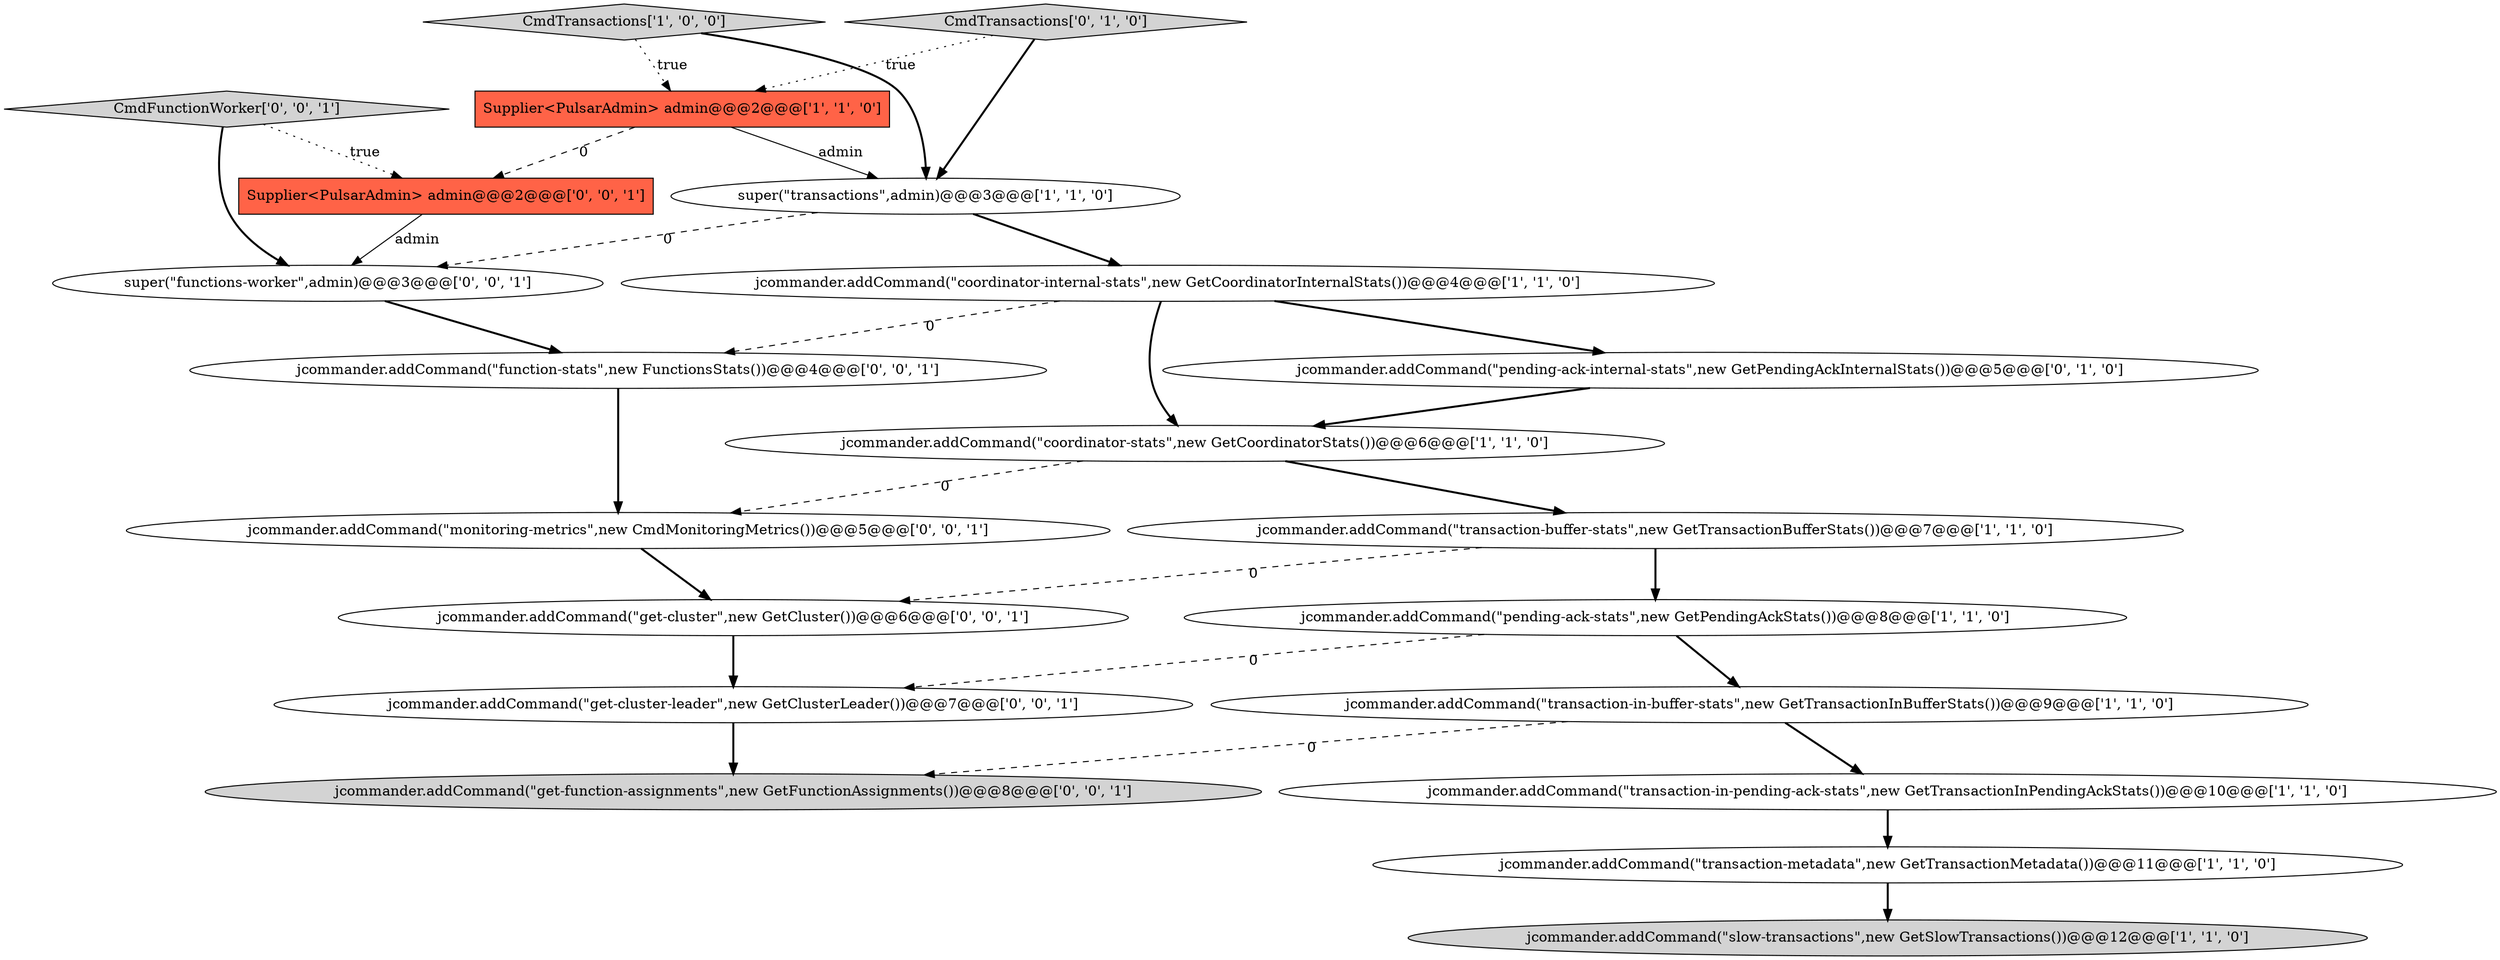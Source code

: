 digraph {
4 [style = filled, label = "Supplier<PulsarAdmin> admin@@@2@@@['1', '1', '0']", fillcolor = tomato, shape = box image = "AAA0AAABBB1BBB"];
19 [style = filled, label = "jcommander.addCommand(\"get-cluster-leader\",new GetClusterLeader())@@@7@@@['0', '0', '1']", fillcolor = white, shape = ellipse image = "AAA0AAABBB3BBB"];
10 [style = filled, label = "CmdTransactions['1', '0', '0']", fillcolor = lightgray, shape = diamond image = "AAA0AAABBB1BBB"];
18 [style = filled, label = "jcommander.addCommand(\"function-stats\",new FunctionsStats())@@@4@@@['0', '0', '1']", fillcolor = white, shape = ellipse image = "AAA0AAABBB3BBB"];
17 [style = filled, label = "super(\"functions-worker\",admin)@@@3@@@['0', '0', '1']", fillcolor = white, shape = ellipse image = "AAA0AAABBB3BBB"];
16 [style = filled, label = "jcommander.addCommand(\"get-function-assignments\",new GetFunctionAssignments())@@@8@@@['0', '0', '1']", fillcolor = lightgray, shape = ellipse image = "AAA0AAABBB3BBB"];
20 [style = filled, label = "CmdFunctionWorker['0', '0', '1']", fillcolor = lightgray, shape = diamond image = "AAA0AAABBB3BBB"];
2 [style = filled, label = "jcommander.addCommand(\"coordinator-stats\",new GetCoordinatorStats())@@@6@@@['1', '1', '0']", fillcolor = white, shape = ellipse image = "AAA0AAABBB1BBB"];
3 [style = filled, label = "jcommander.addCommand(\"slow-transactions\",new GetSlowTransactions())@@@12@@@['1', '1', '0']", fillcolor = lightgray, shape = ellipse image = "AAA0AAABBB1BBB"];
15 [style = filled, label = "jcommander.addCommand(\"monitoring-metrics\",new CmdMonitoringMetrics())@@@5@@@['0', '0', '1']", fillcolor = white, shape = ellipse image = "AAA0AAABBB3BBB"];
8 [style = filled, label = "jcommander.addCommand(\"coordinator-internal-stats\",new GetCoordinatorInternalStats())@@@4@@@['1', '1', '0']", fillcolor = white, shape = ellipse image = "AAA0AAABBB1BBB"];
13 [style = filled, label = "jcommander.addCommand(\"get-cluster\",new GetCluster())@@@6@@@['0', '0', '1']", fillcolor = white, shape = ellipse image = "AAA0AAABBB3BBB"];
1 [style = filled, label = "jcommander.addCommand(\"transaction-in-buffer-stats\",new GetTransactionInBufferStats())@@@9@@@['1', '1', '0']", fillcolor = white, shape = ellipse image = "AAA0AAABBB1BBB"];
0 [style = filled, label = "super(\"transactions\",admin)@@@3@@@['1', '1', '0']", fillcolor = white, shape = ellipse image = "AAA0AAABBB1BBB"];
5 [style = filled, label = "jcommander.addCommand(\"transaction-metadata\",new GetTransactionMetadata())@@@11@@@['1', '1', '0']", fillcolor = white, shape = ellipse image = "AAA0AAABBB1BBB"];
7 [style = filled, label = "jcommander.addCommand(\"transaction-in-pending-ack-stats\",new GetTransactionInPendingAckStats())@@@10@@@['1', '1', '0']", fillcolor = white, shape = ellipse image = "AAA0AAABBB1BBB"];
11 [style = filled, label = "CmdTransactions['0', '1', '0']", fillcolor = lightgray, shape = diamond image = "AAA0AAABBB2BBB"];
14 [style = filled, label = "Supplier<PulsarAdmin> admin@@@2@@@['0', '0', '1']", fillcolor = tomato, shape = box image = "AAA0AAABBB3BBB"];
9 [style = filled, label = "jcommander.addCommand(\"pending-ack-stats\",new GetPendingAckStats())@@@8@@@['1', '1', '0']", fillcolor = white, shape = ellipse image = "AAA0AAABBB1BBB"];
6 [style = filled, label = "jcommander.addCommand(\"transaction-buffer-stats\",new GetTransactionBufferStats())@@@7@@@['1', '1', '0']", fillcolor = white, shape = ellipse image = "AAA0AAABBB1BBB"];
12 [style = filled, label = "jcommander.addCommand(\"pending-ack-internal-stats\",new GetPendingAckInternalStats())@@@5@@@['0', '1', '0']", fillcolor = white, shape = ellipse image = "AAA1AAABBB2BBB"];
4->14 [style = dashed, label="0"];
8->18 [style = dashed, label="0"];
8->12 [style = bold, label=""];
13->19 [style = bold, label=""];
17->18 [style = bold, label=""];
11->0 [style = bold, label=""];
12->2 [style = bold, label=""];
6->13 [style = dashed, label="0"];
0->8 [style = bold, label=""];
2->15 [style = dashed, label="0"];
6->9 [style = bold, label=""];
19->16 [style = bold, label=""];
9->19 [style = dashed, label="0"];
8->2 [style = bold, label=""];
10->4 [style = dotted, label="true"];
15->13 [style = bold, label=""];
0->17 [style = dashed, label="0"];
1->16 [style = dashed, label="0"];
2->6 [style = bold, label=""];
7->5 [style = bold, label=""];
20->17 [style = bold, label=""];
11->4 [style = dotted, label="true"];
14->17 [style = solid, label="admin"];
5->3 [style = bold, label=""];
1->7 [style = bold, label=""];
9->1 [style = bold, label=""];
4->0 [style = solid, label="admin"];
10->0 [style = bold, label=""];
20->14 [style = dotted, label="true"];
18->15 [style = bold, label=""];
}

